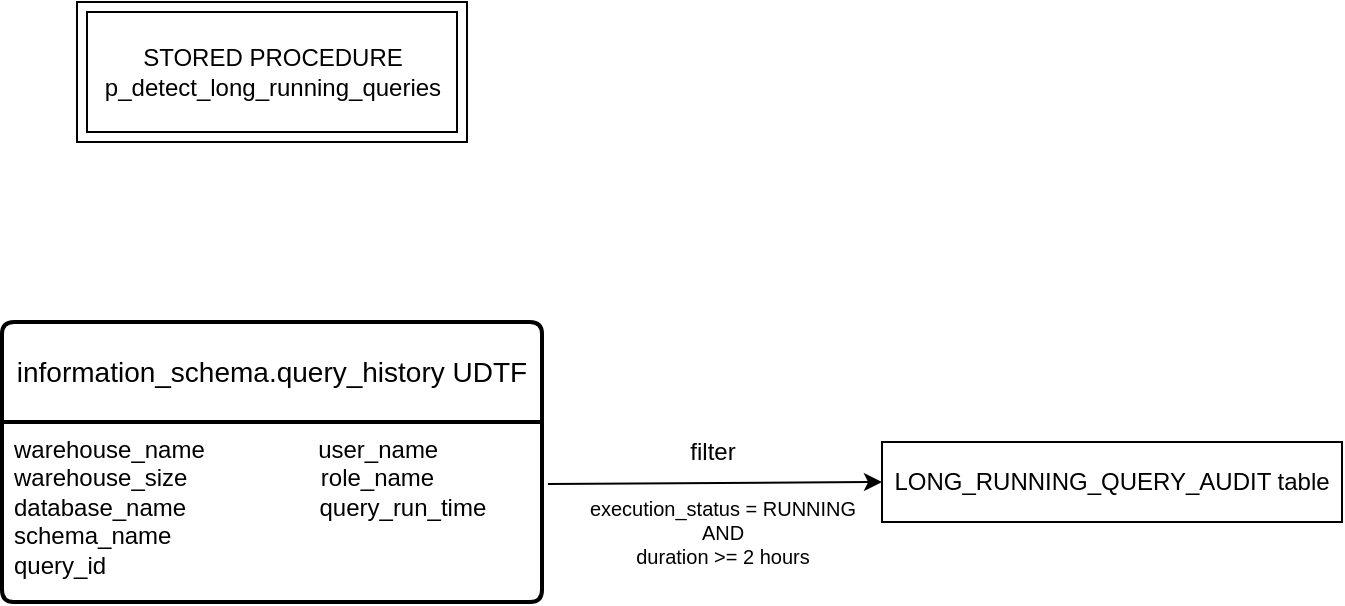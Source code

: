 <mxfile version="23.1.5" type="github">
  <diagram name="Page-1" id="Qu48JDAtAPPlU3FirDku">
    <mxGraphModel dx="962" dy="612" grid="1" gridSize="10" guides="1" tooltips="1" connect="1" arrows="1" fold="1" page="1" pageScale="1" pageWidth="850" pageHeight="1100" math="0" shadow="0">
      <root>
        <mxCell id="0" />
        <mxCell id="1" parent="0" />
        <mxCell id="ixCKkZ0LlZmWcPJnVhXz-1" value="information_schema.query_history UDTF" style="swimlane;childLayout=stackLayout;horizontal=1;startSize=50;horizontalStack=0;rounded=1;fontSize=14;fontStyle=0;strokeWidth=2;resizeParent=0;resizeLast=1;shadow=0;dashed=0;align=center;arcSize=4;whiteSpace=wrap;html=1;" vertex="1" parent="1">
          <mxGeometry x="30" y="420" width="270" height="140" as="geometry">
            <mxRectangle x="20" y="260" width="300" height="50" as="alternateBounds" />
          </mxGeometry>
        </mxCell>
        <mxCell id="ixCKkZ0LlZmWcPJnVhXz-2" value="warehouse_name&amp;nbsp; &amp;nbsp; &amp;nbsp; &amp;nbsp; &amp;nbsp; &amp;nbsp; &amp;nbsp; &amp;nbsp; &amp;nbsp;user_name&lt;br&gt;warehouse_size&amp;nbsp; &amp;nbsp; &amp;nbsp; &amp;nbsp; &amp;nbsp; &amp;nbsp; &amp;nbsp; &amp;nbsp; &amp;nbsp; &amp;nbsp; role_name&lt;br&gt;database_name&amp;nbsp; &amp;nbsp; &amp;nbsp; &amp;nbsp; &amp;nbsp; &amp;nbsp; &amp;nbsp; &amp;nbsp; &amp;nbsp; &amp;nbsp; query_run_time&lt;br&gt;schema_name&lt;div&gt;query_id&lt;/div&gt;" style="align=left;strokeColor=none;fillColor=none;spacingLeft=4;fontSize=12;verticalAlign=top;resizable=0;rotatable=0;part=1;html=1;" vertex="1" parent="ixCKkZ0LlZmWcPJnVhXz-1">
          <mxGeometry y="50" width="270" height="90" as="geometry" />
        </mxCell>
        <mxCell id="ixCKkZ0LlZmWcPJnVhXz-4" value="" style="endArrow=classic;html=1;rounded=0;exitX=1.011;exitY=0.344;exitDx=0;exitDy=0;exitPerimeter=0;" edge="1" parent="1" source="ixCKkZ0LlZmWcPJnVhXz-2">
          <mxGeometry width="50" height="50" relative="1" as="geometry">
            <mxPoint x="410" y="500" as="sourcePoint" />
            <mxPoint x="470" y="500" as="targetPoint" />
          </mxGeometry>
        </mxCell>
        <mxCell id="ixCKkZ0LlZmWcPJnVhXz-5" value="filter" style="text;html=1;align=center;verticalAlign=middle;resizable=0;points=[];autosize=1;strokeColor=none;fillColor=none;" vertex="1" parent="1">
          <mxGeometry x="360" y="470" width="50" height="30" as="geometry" />
        </mxCell>
        <mxCell id="ixCKkZ0LlZmWcPJnVhXz-6" value="execution_status = RUNNING&lt;br&gt;AND&lt;br&gt;duration &amp;gt;= 2 hours" style="text;html=1;align=center;verticalAlign=middle;resizable=0;points=[];autosize=1;strokeColor=none;fillColor=none;fontSize=10;" vertex="1" parent="1">
          <mxGeometry x="310" y="500" width="160" height="50" as="geometry" />
        </mxCell>
        <mxCell id="ixCKkZ0LlZmWcPJnVhXz-7" value="LONG_RUNNING_QUERY_AUDIT table" style="whiteSpace=wrap;html=1;align=center;" vertex="1" parent="1">
          <mxGeometry x="470" y="480" width="230" height="40" as="geometry" />
        </mxCell>
        <mxCell id="ixCKkZ0LlZmWcPJnVhXz-8" value="STORED PROCEDURE p_detect_long_running_queries" style="shape=ext;margin=3;double=1;whiteSpace=wrap;html=1;align=center;" vertex="1" parent="1">
          <mxGeometry x="67.5" y="260" width="195" height="70" as="geometry" />
        </mxCell>
      </root>
    </mxGraphModel>
  </diagram>
</mxfile>

